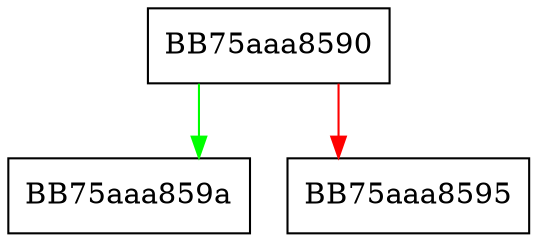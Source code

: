 digraph SetStreamName {
  node [shape="box"];
  graph [splines=ortho];
  BB75aaa8590 -> BB75aaa859a [color="green"];
  BB75aaa8590 -> BB75aaa8595 [color="red"];
}